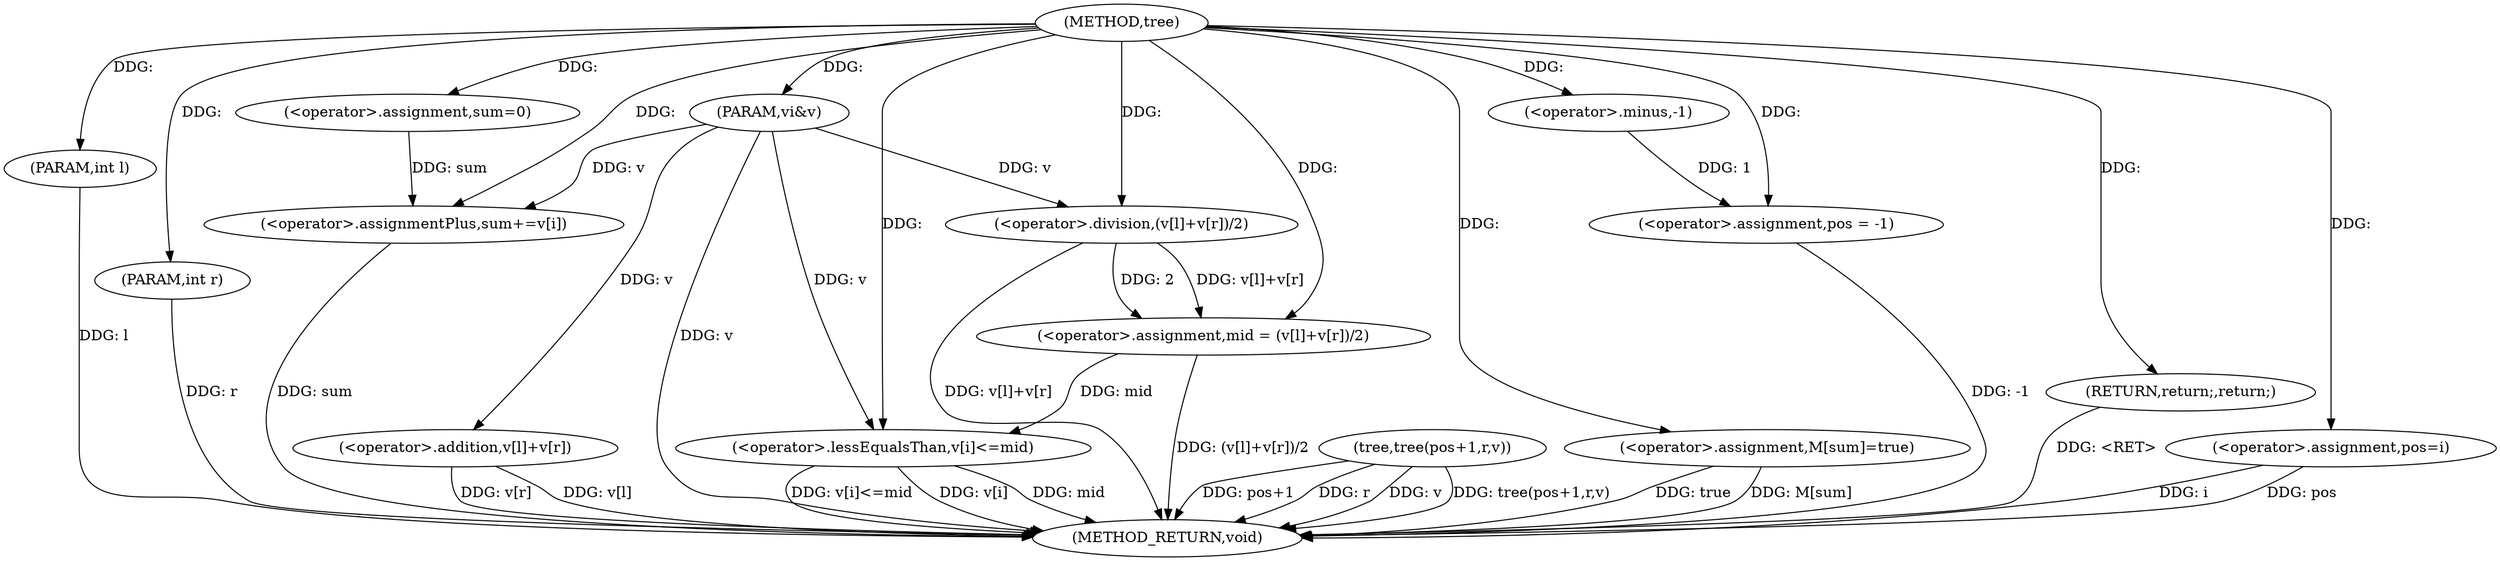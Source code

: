 digraph "tree" {  
"1001795" [label = "(METHOD,tree)" ]
"1001854" [label = "(METHOD_RETURN,void)" ]
"1001796" [label = "(PARAM,int l)" ]
"1001797" [label = "(PARAM,int r)" ]
"1001798" [label = "(PARAM,vi&v)" ]
"1001801" [label = "(<operator>.assignment,sum=0)" ]
"1001804" [label = "(<operator>.assignmentPlus,sum+=v[i])" ]
"1001809" [label = "(<operator>.assignment,M[sum]=true)" ]
"1001815" [label = "(<operator>.assignment,pos = -1)" ]
"1001820" [label = "(<operator>.assignment,mid = (v[l]+v[r])/2)" ]
"1001843" [label = "(RETURN,return;,return;)" ]
"1001848" [label = "(tree,tree(pos+1,r,v))" ]
"1001817" [label = "(<operator>.minus,-1)" ]
"1001822" [label = "(<operator>.division,(v[l]+v[r])/2)" ]
"1001833" [label = "(<operator>.lessEqualsThan,v[i]<=mid)" ]
"1001838" [label = "(<operator>.assignment,pos=i)" ]
"1001823" [label = "(<operator>.addition,v[l]+v[r])" ]
  "1001843" -> "1001854"  [ label = "DDG: <RET>"] 
  "1001796" -> "1001854"  [ label = "DDG: l"] 
  "1001797" -> "1001854"  [ label = "DDG: r"] 
  "1001798" -> "1001854"  [ label = "DDG: v"] 
  "1001804" -> "1001854"  [ label = "DDG: sum"] 
  "1001809" -> "1001854"  [ label = "DDG: M[sum]"] 
  "1001815" -> "1001854"  [ label = "DDG: -1"] 
  "1001823" -> "1001854"  [ label = "DDG: v[l]"] 
  "1001823" -> "1001854"  [ label = "DDG: v[r]"] 
  "1001822" -> "1001854"  [ label = "DDG: v[l]+v[r]"] 
  "1001820" -> "1001854"  [ label = "DDG: (v[l]+v[r])/2"] 
  "1001833" -> "1001854"  [ label = "DDG: v[i]"] 
  "1001833" -> "1001854"  [ label = "DDG: mid"] 
  "1001833" -> "1001854"  [ label = "DDG: v[i]<=mid"] 
  "1001838" -> "1001854"  [ label = "DDG: pos"] 
  "1001838" -> "1001854"  [ label = "DDG: i"] 
  "1001848" -> "1001854"  [ label = "DDG: tree(pos+1,r,v)"] 
  "1001848" -> "1001854"  [ label = "DDG: pos+1"] 
  "1001848" -> "1001854"  [ label = "DDG: r"] 
  "1001848" -> "1001854"  [ label = "DDG: v"] 
  "1001809" -> "1001854"  [ label = "DDG: true"] 
  "1001795" -> "1001796"  [ label = "DDG: "] 
  "1001795" -> "1001797"  [ label = "DDG: "] 
  "1001795" -> "1001798"  [ label = "DDG: "] 
  "1001795" -> "1001801"  [ label = "DDG: "] 
  "1001798" -> "1001804"  [ label = "DDG: v"] 
  "1001795" -> "1001809"  [ label = "DDG: "] 
  "1001817" -> "1001815"  [ label = "DDG: 1"] 
  "1001822" -> "1001820"  [ label = "DDG: v[l]+v[r]"] 
  "1001822" -> "1001820"  [ label = "DDG: 2"] 
  "1001795" -> "1001843"  [ label = "DDG: "] 
  "1001801" -> "1001804"  [ label = "DDG: sum"] 
  "1001795" -> "1001804"  [ label = "DDG: "] 
  "1001795" -> "1001815"  [ label = "DDG: "] 
  "1001795" -> "1001820"  [ label = "DDG: "] 
  "1001795" -> "1001817"  [ label = "DDG: "] 
  "1001798" -> "1001822"  [ label = "DDG: v"] 
  "1001795" -> "1001822"  [ label = "DDG: "] 
  "1001795" -> "1001838"  [ label = "DDG: "] 
  "1001798" -> "1001823"  [ label = "DDG: v"] 
  "1001798" -> "1001833"  [ label = "DDG: v"] 
  "1001820" -> "1001833"  [ label = "DDG: mid"] 
  "1001795" -> "1001833"  [ label = "DDG: "] 
}
